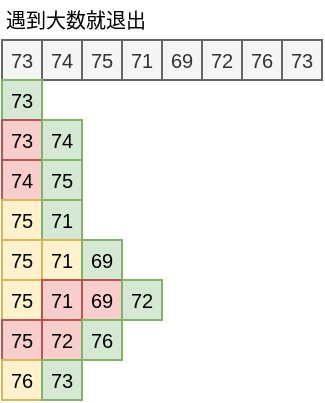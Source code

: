 <mxfile version="14.1.8" type="device"><diagram id="4jwFZ_pEjM1MJGKoBWtf" name="第 1 页"><mxGraphModel dx="813" dy="470" grid="1" gridSize="20" guides="1" tooltips="1" connect="1" arrows="1" fold="1" page="1" pageScale="1" pageWidth="827" pageHeight="1169" math="0" shadow="0"><root><mxCell id="0"/><mxCell id="1" parent="0"/><mxCell id="j_shE-XllY_ZlvOefLbK-1" value="73" style="rounded=0;whiteSpace=wrap;html=1;fontSize=10;fillColor=#f5f5f5;strokeColor=#666666;fontColor=#333333;" vertex="1" parent="1"><mxGeometry x="160" y="180" width="20" height="20" as="geometry"/></mxCell><mxCell id="j_shE-XllY_ZlvOefLbK-2" value="74" style="rounded=0;whiteSpace=wrap;html=1;fontSize=10;fillColor=#f5f5f5;strokeColor=#666666;fontColor=#333333;" vertex="1" parent="1"><mxGeometry x="180" y="180" width="20" height="20" as="geometry"/></mxCell><mxCell id="j_shE-XllY_ZlvOefLbK-3" value="75" style="rounded=0;whiteSpace=wrap;html=1;fontSize=10;fillColor=#f5f5f5;strokeColor=#666666;fontColor=#333333;" vertex="1" parent="1"><mxGeometry x="200" y="180" width="20" height="20" as="geometry"/></mxCell><mxCell id="j_shE-XllY_ZlvOefLbK-4" value="71" style="rounded=0;whiteSpace=wrap;html=1;fontSize=10;fillColor=#f5f5f5;strokeColor=#666666;fontColor=#333333;" vertex="1" parent="1"><mxGeometry x="220" y="180" width="20" height="20" as="geometry"/></mxCell><mxCell id="j_shE-XllY_ZlvOefLbK-5" value="69" style="rounded=0;whiteSpace=wrap;html=1;fontSize=10;fillColor=#f5f5f5;strokeColor=#666666;fontColor=#333333;" vertex="1" parent="1"><mxGeometry x="240" y="180" width="20" height="20" as="geometry"/></mxCell><mxCell id="j_shE-XllY_ZlvOefLbK-6" value="72" style="rounded=0;whiteSpace=wrap;html=1;fontSize=10;fillColor=#f5f5f5;strokeColor=#666666;fontColor=#333333;" vertex="1" parent="1"><mxGeometry x="260" y="180" width="20" height="20" as="geometry"/></mxCell><mxCell id="j_shE-XllY_ZlvOefLbK-7" value="76" style="rounded=0;whiteSpace=wrap;html=1;fontSize=10;fillColor=#f5f5f5;strokeColor=#666666;fontColor=#333333;" vertex="1" parent="1"><mxGeometry x="280" y="180" width="20" height="20" as="geometry"/></mxCell><mxCell id="j_shE-XllY_ZlvOefLbK-8" value="73" style="rounded=0;whiteSpace=wrap;html=1;fontSize=10;fillColor=#f5f5f5;strokeColor=#666666;fontColor=#333333;" vertex="1" parent="1"><mxGeometry x="300" y="180" width="20" height="20" as="geometry"/></mxCell><mxCell id="j_shE-XllY_ZlvOefLbK-9" value="73" style="rounded=0;whiteSpace=wrap;html=1;strokeColor=#82b366;fontSize=10;fillColor=#d5e8d4;" vertex="1" parent="1"><mxGeometry x="160" y="200" width="20" height="20" as="geometry"/></mxCell><mxCell id="j_shE-XllY_ZlvOefLbK-10" value="73" style="rounded=0;whiteSpace=wrap;html=1;strokeColor=#b85450;fontSize=10;fillColor=#f8cecc;" vertex="1" parent="1"><mxGeometry x="160" y="220" width="20" height="20" as="geometry"/></mxCell><mxCell id="j_shE-XllY_ZlvOefLbK-11" value="74" style="rounded=0;whiteSpace=wrap;html=1;strokeColor=#82b366;fontSize=10;fillColor=#d5e8d4;" vertex="1" parent="1"><mxGeometry x="180" y="220" width="20" height="20" as="geometry"/></mxCell><mxCell id="j_shE-XllY_ZlvOefLbK-12" value="74" style="rounded=0;whiteSpace=wrap;html=1;strokeColor=#b85450;fontSize=10;fillColor=#f8cecc;" vertex="1" parent="1"><mxGeometry x="160" y="240" width="20" height="20" as="geometry"/></mxCell><mxCell id="j_shE-XllY_ZlvOefLbK-13" value="75" style="rounded=0;whiteSpace=wrap;html=1;fontSize=10;fillColor=#d5e8d4;strokeColor=#82b366;" vertex="1" parent="1"><mxGeometry x="180" y="240" width="20" height="20" as="geometry"/></mxCell><mxCell id="j_shE-XllY_ZlvOefLbK-14" value="75" style="rounded=0;whiteSpace=wrap;html=1;fontSize=10;fillColor=#fff2cc;strokeColor=#d6b656;" vertex="1" parent="1"><mxGeometry x="160" y="260" width="20" height="20" as="geometry"/></mxCell><mxCell id="j_shE-XllY_ZlvOefLbK-15" value="71" style="rounded=0;whiteSpace=wrap;html=1;fontSize=10;fillColor=#d5e8d4;strokeColor=#82b366;" vertex="1" parent="1"><mxGeometry x="180" y="260" width="20" height="20" as="geometry"/></mxCell><mxCell id="j_shE-XllY_ZlvOefLbK-17" value="75" style="rounded=0;whiteSpace=wrap;html=1;fontSize=10;fillColor=#fff2cc;strokeColor=#d6b656;" vertex="1" parent="1"><mxGeometry x="160" y="280" width="20" height="20" as="geometry"/></mxCell><mxCell id="j_shE-XllY_ZlvOefLbK-18" value="71" style="rounded=0;whiteSpace=wrap;html=1;fontSize=10;fillColor=#fff2cc;strokeColor=#d6b656;" vertex="1" parent="1"><mxGeometry x="180" y="280" width="20" height="20" as="geometry"/></mxCell><mxCell id="j_shE-XllY_ZlvOefLbK-19" value="69" style="rounded=0;whiteSpace=wrap;html=1;fontSize=10;fillColor=#d5e8d4;strokeColor=#82b366;" vertex="1" parent="1"><mxGeometry x="200" y="280" width="20" height="20" as="geometry"/></mxCell><mxCell id="j_shE-XllY_ZlvOefLbK-20" value="75" style="rounded=0;whiteSpace=wrap;html=1;fontSize=10;fillColor=#fff2cc;strokeColor=#d6b656;" vertex="1" parent="1"><mxGeometry x="160" y="300" width="20" height="20" as="geometry"/></mxCell><mxCell id="j_shE-XllY_ZlvOefLbK-21" value="69" style="rounded=0;whiteSpace=wrap;html=1;fontSize=10;fillColor=#f8cecc;strokeColor=#b85450;" vertex="1" parent="1"><mxGeometry x="200" y="300" width="20" height="20" as="geometry"/></mxCell><mxCell id="j_shE-XllY_ZlvOefLbK-22" value="71" style="rounded=0;whiteSpace=wrap;html=1;fontSize=10;fillColor=#f8cecc;strokeColor=#b85450;" vertex="1" parent="1"><mxGeometry x="180" y="300" width="20" height="20" as="geometry"/></mxCell><mxCell id="j_shE-XllY_ZlvOefLbK-23" value="72" style="rounded=0;whiteSpace=wrap;html=1;fontSize=10;fillColor=#d5e8d4;strokeColor=#82b366;" vertex="1" parent="1"><mxGeometry x="220" y="300" width="20" height="20" as="geometry"/></mxCell><mxCell id="j_shE-XllY_ZlvOefLbK-24" value="75" style="rounded=0;whiteSpace=wrap;html=1;fontSize=10;fillColor=#f8cecc;strokeColor=#b85450;" vertex="1" parent="1"><mxGeometry x="160" y="320" width="20" height="20" as="geometry"/></mxCell><mxCell id="j_shE-XllY_ZlvOefLbK-25" value="72" style="rounded=0;whiteSpace=wrap;html=1;fontSize=10;fillColor=#f8cecc;strokeColor=#b85450;" vertex="1" parent="1"><mxGeometry x="180" y="320" width="20" height="20" as="geometry"/></mxCell><mxCell id="j_shE-XllY_ZlvOefLbK-26" value="76" style="rounded=0;whiteSpace=wrap;html=1;fontSize=10;fillColor=#d5e8d4;strokeColor=#82b366;" vertex="1" parent="1"><mxGeometry x="200" y="320" width="20" height="20" as="geometry"/></mxCell><mxCell id="j_shE-XllY_ZlvOefLbK-27" value="76" style="rounded=0;whiteSpace=wrap;html=1;fontSize=10;fillColor=#fff2cc;strokeColor=#d6b656;" vertex="1" parent="1"><mxGeometry x="160" y="340" width="20" height="20" as="geometry"/></mxCell><mxCell id="j_shE-XllY_ZlvOefLbK-28" value="73" style="rounded=0;whiteSpace=wrap;html=1;fontSize=10;fillColor=#d5e8d4;strokeColor=#82b366;" vertex="1" parent="1"><mxGeometry x="180" y="340" width="20" height="20" as="geometry"/></mxCell><mxCell id="j_shE-XllY_ZlvOefLbK-29" value="遇到大数就退出" style="text;html=1;strokeColor=none;fillColor=none;align=left;verticalAlign=middle;whiteSpace=wrap;rounded=0;fontSize=10;" vertex="1" parent="1"><mxGeometry x="160" y="160" width="160" height="20" as="geometry"/></mxCell></root></mxGraphModel></diagram></mxfile>